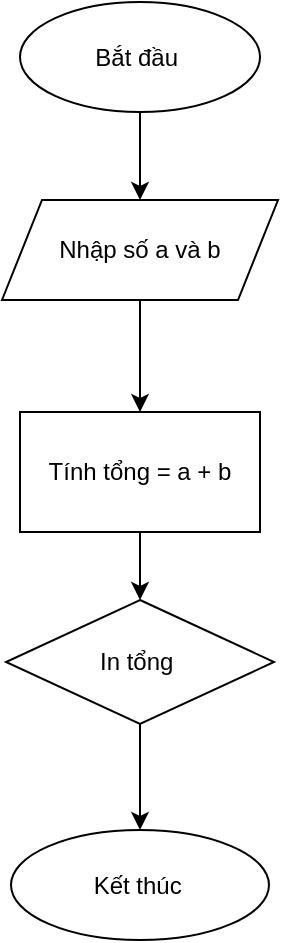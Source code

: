 <mxfile version="26.0.2">
  <diagram name="Trang-1" id="aJgWp3bn8Ze2t3zDm-5U">
    <mxGraphModel dx="841" dy="484" grid="0" gridSize="10" guides="1" tooltips="1" connect="1" arrows="1" fold="1" page="1" pageScale="1" pageWidth="827" pageHeight="1169" math="0" shadow="0">
      <root>
        <mxCell id="0" />
        <mxCell id="1" parent="0" />
        <mxCell id="r_vkZ-HYVq2-BnHmPMNp-1" value="Bắt đầu&amp;nbsp;" style="ellipse;whiteSpace=wrap;html=1;" parent="1" vertex="1">
          <mxGeometry x="346" y="65" width="120" height="55" as="geometry" />
        </mxCell>
        <mxCell id="r_vkZ-HYVq2-BnHmPMNp-2" value="Nhập số a và b" style="shape=parallelogram;perimeter=parallelogramPerimeter;whiteSpace=wrap;html=1;fixedSize=1;" parent="1" vertex="1">
          <mxGeometry x="337" y="164" width="138" height="50" as="geometry" />
        </mxCell>
        <mxCell id="r_vkZ-HYVq2-BnHmPMNp-3" value="Tính tổng = a + b" style="rounded=0;whiteSpace=wrap;html=1;" parent="1" vertex="1">
          <mxGeometry x="346" y="270" width="120" height="60" as="geometry" />
        </mxCell>
        <mxCell id="r_vkZ-HYVq2-BnHmPMNp-4" value="Kết thúc&amp;nbsp;" style="ellipse;whiteSpace=wrap;html=1;" parent="1" vertex="1">
          <mxGeometry x="341.5" y="479" width="129" height="55" as="geometry" />
        </mxCell>
        <mxCell id="r_vkZ-HYVq2-BnHmPMNp-5" value="In tổng&amp;nbsp;" style="rhombus;whiteSpace=wrap;html=1;" parent="1" vertex="1">
          <mxGeometry x="339" y="364" width="134" height="62" as="geometry" />
        </mxCell>
        <mxCell id="r_vkZ-HYVq2-BnHmPMNp-8" value="" style="endArrow=classic;html=1;rounded=0;exitX=0.5;exitY=1;exitDx=0;exitDy=0;entryX=0.5;entryY=0;entryDx=0;entryDy=0;" parent="1" source="r_vkZ-HYVq2-BnHmPMNp-5" target="r_vkZ-HYVq2-BnHmPMNp-4" edge="1">
          <mxGeometry width="50" height="50" relative="1" as="geometry">
            <mxPoint x="274" y="403" as="sourcePoint" />
            <mxPoint x="288" y="515" as="targetPoint" />
          </mxGeometry>
        </mxCell>
        <mxCell id="r_vkZ-HYVq2-BnHmPMNp-9" value="" style="endArrow=classic;html=1;rounded=0;exitX=0.5;exitY=1;exitDx=0;exitDy=0;" parent="1" source="r_vkZ-HYVq2-BnHmPMNp-3" target="r_vkZ-HYVq2-BnHmPMNp-5" edge="1">
          <mxGeometry width="50" height="50" relative="1" as="geometry">
            <mxPoint x="499" y="330" as="sourcePoint" />
            <mxPoint x="513" y="442" as="targetPoint" />
          </mxGeometry>
        </mxCell>
        <mxCell id="r_vkZ-HYVq2-BnHmPMNp-10" value="" style="endArrow=classic;html=1;rounded=0;exitX=0.5;exitY=1;exitDx=0;exitDy=0;entryX=0.5;entryY=0;entryDx=0;entryDy=0;" parent="1" source="r_vkZ-HYVq2-BnHmPMNp-2" target="r_vkZ-HYVq2-BnHmPMNp-3" edge="1">
          <mxGeometry width="50" height="50" relative="1" as="geometry">
            <mxPoint x="283" y="186" as="sourcePoint" />
            <mxPoint x="297" y="298" as="targetPoint" />
          </mxGeometry>
        </mxCell>
        <mxCell id="r_vkZ-HYVq2-BnHmPMNp-11" value="" style="endArrow=classic;html=1;rounded=0;exitX=0.5;exitY=1;exitDx=0;exitDy=0;entryX=0.5;entryY=0;entryDx=0;entryDy=0;" parent="1" source="r_vkZ-HYVq2-BnHmPMNp-1" target="r_vkZ-HYVq2-BnHmPMNp-2" edge="1">
          <mxGeometry width="50" height="50" relative="1" as="geometry">
            <mxPoint x="477" y="112" as="sourcePoint" />
            <mxPoint x="491" y="224" as="targetPoint" />
          </mxGeometry>
        </mxCell>
      </root>
    </mxGraphModel>
  </diagram>
</mxfile>
